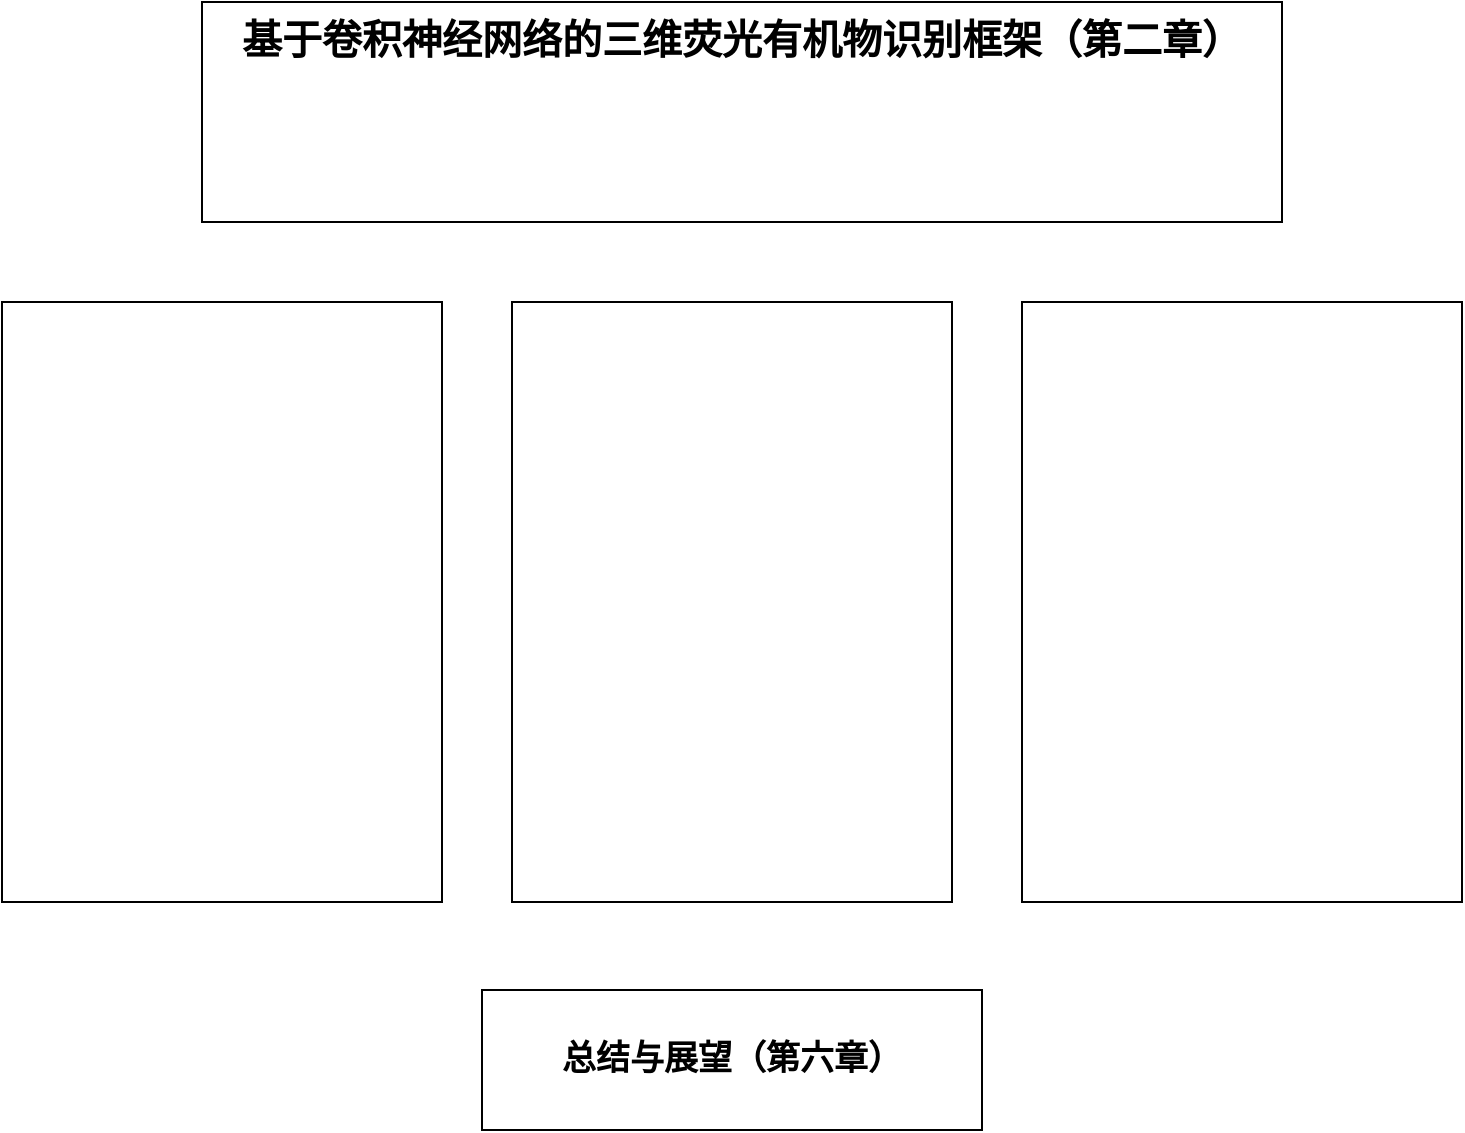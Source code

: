 <mxfile version="22.1.17" type="github">
  <diagram name="第 1 页" id="NifZxuRxoJgHwt1wx93L">
    <mxGraphModel dx="1481" dy="807" grid="1" gridSize="10" guides="1" tooltips="1" connect="1" arrows="1" fold="1" page="1" pageScale="1" pageWidth="827" pageHeight="1169" math="0" shadow="0">
      <root>
        <mxCell id="0" />
        <mxCell id="1" parent="0" />
        <mxCell id="kWHdFcT8Xwx73oENcEn5-5" value="&lt;font size=&quot;1&quot; style=&quot;&quot;&gt;&lt;span style=&quot;text-indent: 0cm; background-color: initial;&quot;&gt;&lt;b style=&quot;font-size: 20px;&quot;&gt;基于卷积神经网络的三维荧光有机物识别框架（第二章）&lt;br&gt;&lt;/b&gt;&lt;/span&gt;&lt;/font&gt;&lt;br&gt;&lt;br&gt;&lt;br&gt;&lt;br&gt;&lt;h1 style=&quot;text-indent:0cm;mso-list:l0 level1 lfo1&quot;&gt;&lt;span lang=&quot;EN-US&quot;&gt;&lt;/span&gt;&lt;/h1&gt;" style="rounded=0;whiteSpace=wrap;html=1;fontFamily=仿宋;" vertex="1" parent="1">
          <mxGeometry x="170" y="90" width="540" height="110" as="geometry" />
        </mxCell>
        <mxCell id="kWHdFcT8Xwx73oENcEn5-6" value="" style="rounded=0;whiteSpace=wrap;html=1;fontFamily=仿宋;" vertex="1" parent="1">
          <mxGeometry x="70" y="240" width="220" height="300" as="geometry" />
        </mxCell>
        <mxCell id="kWHdFcT8Xwx73oENcEn5-8" value="" style="rounded=0;whiteSpace=wrap;html=1;fontFamily=仿宋;" vertex="1" parent="1">
          <mxGeometry x="325" y="240" width="220" height="300" as="geometry" />
        </mxCell>
        <mxCell id="kWHdFcT8Xwx73oENcEn5-9" value="" style="rounded=0;whiteSpace=wrap;html=1;fontFamily=仿宋;" vertex="1" parent="1">
          <mxGeometry x="580" y="240" width="220" height="300" as="geometry" />
        </mxCell>
        <mxCell id="kWHdFcT8Xwx73oENcEn5-10" value="&lt;b&gt;&lt;font style=&quot;font-size: 17px;&quot;&gt;总结与展望（第六章）&lt;/font&gt;&lt;/b&gt;" style="rounded=0;whiteSpace=wrap;html=1;fontFamily=仿宋;" vertex="1" parent="1">
          <mxGeometry x="310" y="584" width="250" height="70" as="geometry" />
        </mxCell>
      </root>
    </mxGraphModel>
  </diagram>
</mxfile>
